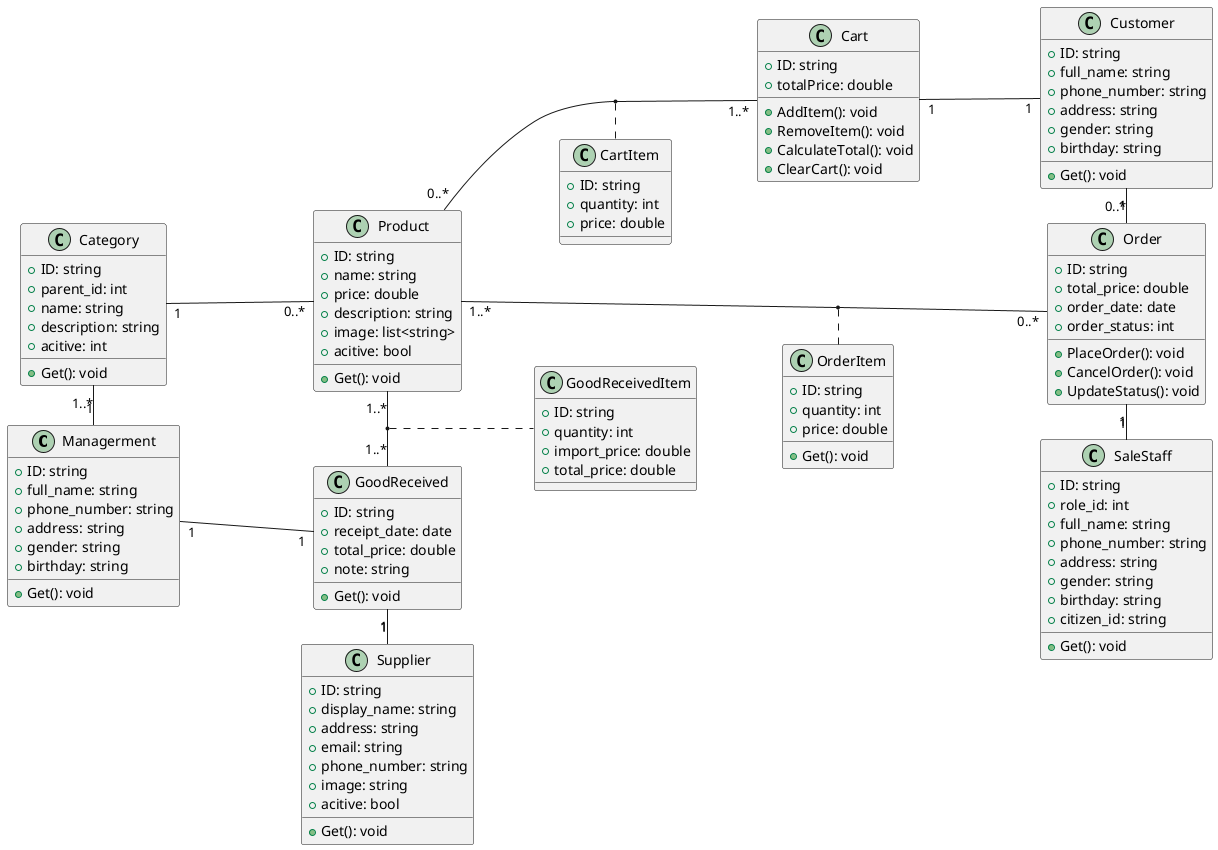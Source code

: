 @startuml ClassSN

left to right direction

' --------------- ACTOR ---------------

' class People {
'     + full_name: string
'     + phone_number: string
'     + address: string
'     + gender: string
'     + birthday: string
' }

class Managerment {
    + ID: string
    + full_name: string
    + phone_number: string
    + address: string
    + gender: string
    + birthday: string
    'Method
    + Get(): void
}

class SaleStaff {
    + ID: string
    + role_id: int
    + full_name: string
    + phone_number: string
    + address: string
    + gender: string
    + birthday: string
    + citizen_id: string
    
    'Method
    + Get(): void
}

class Customer {
    + ID: string
    + full_name: string
    + phone_number: string
    + address: string
    + gender: string
    + birthday: string
    'Method
    + Get(): void
}

' --------------- UC ---------------
class Product {
    + ID: string
    + name: string
    + price: double
    + description: string
    + image: list<string>
    + acitive: bool
    'Method
    + Get(): void
}

class Supplier {
    + ID: string
    + display_name: string
    + address: string
    + email: string
    + phone_number: string
    + image: string
    + acitive: bool
    'Method
    + Get(): void
}

'--- Export ---
class Cart {
    + ID: string
    + totalPrice: double
    'Method
    + AddItem(): void
    + RemoveItem(): void
    + CalculateTotal(): void
    + ClearCart(): void
}

class CartItem {
    + ID: string
    + quantity: int
    + price: double
}
class Order {
    + ID: string
    + total_price: double
    + order_date: date
    + order_status: int
    'Method
    + PlaceOrder(): void
    + CancelOrder(): void
    + UpdateStatus(): void
}

class OrderItem {
    + ID: string
    + quantity: int
    + price: double
    
    'Method
    + Get(): void
}

'--- Export ---

class GoodReceived {
    + ID: string
    + receipt_date: date
    + total_price: double
    + note: string
    'Method
    + Get(): void
}
class GoodReceivedItem {
    + ID: string
    + quantity: int
    + import_price: double
    + total_price: double
}

' class Gallary {
'     + ID: string
'     + image: string
'     + description: string
'     + acitive: bool
' }

class Category {
    + ID: string
    + parent_id: int
    + name: string
    + description: string
    + acitive: int
    'Method
    + Get(): void
}

'-------------------------Connection-------------------------


Product "0..*" -up-- "1" Category
Product "0..*" -down- "1..*" Cart
(Cart, Product) . CartItem
Product "0..*" -up-- "1..*" Order
(Product, Order) .. OrderItem
Product "1..*" -left- "1..*" GoodReceived
(GoodReceived, Product) . GoodReceivedItem

GoodReceived "1" -right-- "1" Supplier
GoodReceived "1" -up-- "1" Managerment

Cart "1" -down-- "1" Customer

Order "0..*" -left-- "1" Customer
Order "1" -right-- "1" SaleStaff

Category "1..*" -right-- "1" Managerment


@enduml
